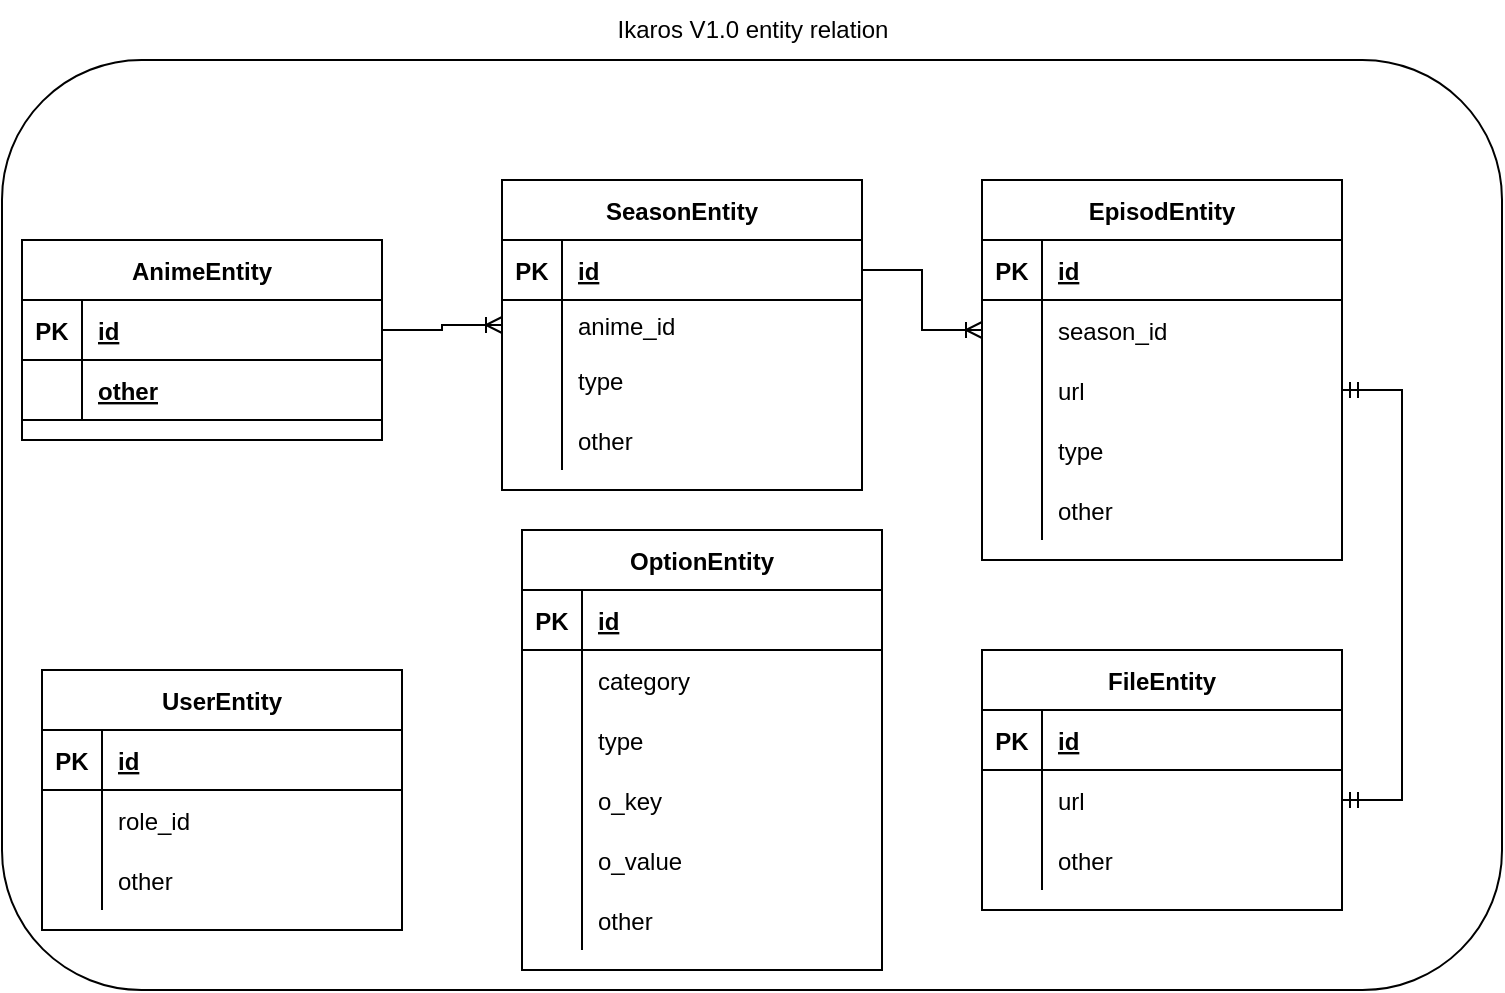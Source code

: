 <mxfile version="18.0.1" type="device"><diagram id="Q9BE5X0K78DZYPig2TmE" name="第 1 页"><mxGraphModel dx="1102" dy="865" grid="1" gridSize="10" guides="1" tooltips="1" connect="1" arrows="1" fold="1" page="1" pageScale="1" pageWidth="827" pageHeight="1169" math="0" shadow="0"><root><mxCell id="0"/><mxCell id="1" parent="0"/><mxCell id="blquwnegzs79eqB1X6TL-129" value="" style="rounded=1;whiteSpace=wrap;html=1;" parent="1" vertex="1"><mxGeometry x="30" y="45" width="750" height="465" as="geometry"/></mxCell><mxCell id="blquwnegzs79eqB1X6TL-6" value="AnimeEntity" style="shape=table;startSize=30;container=1;collapsible=1;childLayout=tableLayout;fixedRows=1;rowLines=0;fontStyle=1;align=center;resizeLast=1;" parent="1" vertex="1"><mxGeometry x="40" y="135" width="180" height="100" as="geometry"><mxRectangle x="90" y="425" width="110" height="30" as="alternateBounds"/></mxGeometry></mxCell><mxCell id="blquwnegzs79eqB1X6TL-7" value="" style="shape=tableRow;horizontal=0;startSize=0;swimlaneHead=0;swimlaneBody=0;fillColor=none;collapsible=0;dropTarget=0;points=[[0,0.5],[1,0.5]];portConstraint=eastwest;top=0;left=0;right=0;bottom=1;" parent="blquwnegzs79eqB1X6TL-6" vertex="1"><mxGeometry y="30" width="180" height="30" as="geometry"/></mxCell><mxCell id="blquwnegzs79eqB1X6TL-8" value="PK" style="shape=partialRectangle;connectable=0;fillColor=none;top=0;left=0;bottom=0;right=0;fontStyle=1;overflow=hidden;" parent="blquwnegzs79eqB1X6TL-7" vertex="1"><mxGeometry width="30" height="30" as="geometry"><mxRectangle width="30" height="30" as="alternateBounds"/></mxGeometry></mxCell><mxCell id="blquwnegzs79eqB1X6TL-9" value="id" style="shape=partialRectangle;connectable=0;fillColor=none;top=0;left=0;bottom=0;right=0;align=left;spacingLeft=6;fontStyle=5;overflow=hidden;" parent="blquwnegzs79eqB1X6TL-7" vertex="1"><mxGeometry x="30" width="150" height="30" as="geometry"><mxRectangle width="150" height="30" as="alternateBounds"/></mxGeometry></mxCell><mxCell id="blquwnegzs79eqB1X6TL-100" style="shape=tableRow;horizontal=0;startSize=0;swimlaneHead=0;swimlaneBody=0;fillColor=none;collapsible=0;dropTarget=0;points=[[0,0.5],[1,0.5]];portConstraint=eastwest;top=0;left=0;right=0;bottom=1;" parent="blquwnegzs79eqB1X6TL-6" vertex="1"><mxGeometry y="60" width="180" height="30" as="geometry"/></mxCell><mxCell id="blquwnegzs79eqB1X6TL-101" style="shape=partialRectangle;connectable=0;fillColor=none;top=0;left=0;bottom=0;right=0;fontStyle=1;overflow=hidden;" parent="blquwnegzs79eqB1X6TL-100" vertex="1"><mxGeometry width="30" height="30" as="geometry"><mxRectangle width="30" height="30" as="alternateBounds"/></mxGeometry></mxCell><mxCell id="blquwnegzs79eqB1X6TL-102" value="other" style="shape=partialRectangle;connectable=0;fillColor=none;top=0;left=0;bottom=0;right=0;align=left;spacingLeft=6;fontStyle=5;overflow=hidden;" parent="blquwnegzs79eqB1X6TL-100" vertex="1"><mxGeometry x="30" width="150" height="30" as="geometry"><mxRectangle width="150" height="30" as="alternateBounds"/></mxGeometry></mxCell><mxCell id="blquwnegzs79eqB1X6TL-19" value="SeasonEntity" style="shape=table;startSize=30;container=1;collapsible=1;childLayout=tableLayout;fixedRows=1;rowLines=0;fontStyle=1;align=center;resizeLast=1;" parent="1" vertex="1"><mxGeometry x="280" y="105" width="180" height="155" as="geometry"><mxRectangle x="90" y="425" width="110" height="30" as="alternateBounds"/></mxGeometry></mxCell><mxCell id="blquwnegzs79eqB1X6TL-20" value="" style="shape=tableRow;horizontal=0;startSize=0;swimlaneHead=0;swimlaneBody=0;fillColor=none;collapsible=0;dropTarget=0;points=[[0,0.5],[1,0.5]];portConstraint=eastwest;top=0;left=0;right=0;bottom=1;" parent="blquwnegzs79eqB1X6TL-19" vertex="1"><mxGeometry y="30" width="180" height="30" as="geometry"/></mxCell><mxCell id="blquwnegzs79eqB1X6TL-21" value="PK" style="shape=partialRectangle;connectable=0;fillColor=none;top=0;left=0;bottom=0;right=0;fontStyle=1;overflow=hidden;" parent="blquwnegzs79eqB1X6TL-20" vertex="1"><mxGeometry width="30" height="30" as="geometry"><mxRectangle width="30" height="30" as="alternateBounds"/></mxGeometry></mxCell><mxCell id="blquwnegzs79eqB1X6TL-22" value="id" style="shape=partialRectangle;connectable=0;fillColor=none;top=0;left=0;bottom=0;right=0;align=left;spacingLeft=6;fontStyle=5;overflow=hidden;" parent="blquwnegzs79eqB1X6TL-20" vertex="1"><mxGeometry x="30" width="150" height="30" as="geometry"><mxRectangle width="150" height="30" as="alternateBounds"/></mxGeometry></mxCell><mxCell id="blquwnegzs79eqB1X6TL-23" value="" style="shape=tableRow;horizontal=0;startSize=0;swimlaneHead=0;swimlaneBody=0;fillColor=none;collapsible=0;dropTarget=0;points=[[0,0.5],[1,0.5]];portConstraint=eastwest;top=0;left=0;right=0;bottom=0;" parent="blquwnegzs79eqB1X6TL-19" vertex="1"><mxGeometry y="60" width="180" height="25" as="geometry"/></mxCell><mxCell id="blquwnegzs79eqB1X6TL-24" value="" style="shape=partialRectangle;connectable=0;fillColor=none;top=0;left=0;bottom=0;right=0;editable=1;overflow=hidden;" parent="blquwnegzs79eqB1X6TL-23" vertex="1"><mxGeometry width="30" height="25" as="geometry"><mxRectangle width="30" height="25" as="alternateBounds"/></mxGeometry></mxCell><mxCell id="blquwnegzs79eqB1X6TL-25" value="anime_id" style="shape=partialRectangle;connectable=0;fillColor=none;top=0;left=0;bottom=0;right=0;align=left;spacingLeft=6;overflow=hidden;" parent="blquwnegzs79eqB1X6TL-23" vertex="1"><mxGeometry x="30" width="150" height="25" as="geometry"><mxRectangle width="150" height="25" as="alternateBounds"/></mxGeometry></mxCell><mxCell id="blquwnegzs79eqB1X6TL-147" style="shape=tableRow;horizontal=0;startSize=0;swimlaneHead=0;swimlaneBody=0;fillColor=none;collapsible=0;dropTarget=0;points=[[0,0.5],[1,0.5]];portConstraint=eastwest;top=0;left=0;right=0;bottom=0;" parent="blquwnegzs79eqB1X6TL-19" vertex="1"><mxGeometry y="85" width="180" height="30" as="geometry"/></mxCell><mxCell id="blquwnegzs79eqB1X6TL-148" style="shape=partialRectangle;connectable=0;fillColor=none;top=0;left=0;bottom=0;right=0;editable=1;overflow=hidden;" parent="blquwnegzs79eqB1X6TL-147" vertex="1"><mxGeometry width="30" height="30" as="geometry"><mxRectangle width="30" height="30" as="alternateBounds"/></mxGeometry></mxCell><mxCell id="blquwnegzs79eqB1X6TL-149" value="type" style="shape=partialRectangle;connectable=0;fillColor=none;top=0;left=0;bottom=0;right=0;align=left;spacingLeft=6;overflow=hidden;" parent="blquwnegzs79eqB1X6TL-147" vertex="1"><mxGeometry x="30" width="150" height="30" as="geometry"><mxRectangle width="150" height="30" as="alternateBounds"/></mxGeometry></mxCell><mxCell id="blquwnegzs79eqB1X6TL-26" value="" style="shape=tableRow;horizontal=0;startSize=0;swimlaneHead=0;swimlaneBody=0;fillColor=none;collapsible=0;dropTarget=0;points=[[0,0.5],[1,0.5]];portConstraint=eastwest;top=0;left=0;right=0;bottom=0;" parent="blquwnegzs79eqB1X6TL-19" vertex="1"><mxGeometry y="115" width="180" height="30" as="geometry"/></mxCell><mxCell id="blquwnegzs79eqB1X6TL-27" value="" style="shape=partialRectangle;connectable=0;fillColor=none;top=0;left=0;bottom=0;right=0;editable=1;overflow=hidden;" parent="blquwnegzs79eqB1X6TL-26" vertex="1"><mxGeometry width="30" height="30" as="geometry"><mxRectangle width="30" height="30" as="alternateBounds"/></mxGeometry></mxCell><mxCell id="blquwnegzs79eqB1X6TL-28" value="other" style="shape=partialRectangle;connectable=0;fillColor=none;top=0;left=0;bottom=0;right=0;align=left;spacingLeft=6;overflow=hidden;" parent="blquwnegzs79eqB1X6TL-26" vertex="1"><mxGeometry x="30" width="150" height="30" as="geometry"><mxRectangle width="150" height="30" as="alternateBounds"/></mxGeometry></mxCell><mxCell id="blquwnegzs79eqB1X6TL-32" value="EpisodEntity" style="shape=table;startSize=30;container=1;collapsible=1;childLayout=tableLayout;fixedRows=1;rowLines=0;fontStyle=1;align=center;resizeLast=1;" parent="1" vertex="1"><mxGeometry x="520" y="105" width="180" height="190" as="geometry"><mxRectangle x="90" y="425" width="110" height="30" as="alternateBounds"/></mxGeometry></mxCell><mxCell id="blquwnegzs79eqB1X6TL-33" value="" style="shape=tableRow;horizontal=0;startSize=0;swimlaneHead=0;swimlaneBody=0;fillColor=none;collapsible=0;dropTarget=0;points=[[0,0.5],[1,0.5]];portConstraint=eastwest;top=0;left=0;right=0;bottom=1;" parent="blquwnegzs79eqB1X6TL-32" vertex="1"><mxGeometry y="30" width="180" height="30" as="geometry"/></mxCell><mxCell id="blquwnegzs79eqB1X6TL-34" value="PK" style="shape=partialRectangle;connectable=0;fillColor=none;top=0;left=0;bottom=0;right=0;fontStyle=1;overflow=hidden;" parent="blquwnegzs79eqB1X6TL-33" vertex="1"><mxGeometry width="30" height="30" as="geometry"><mxRectangle width="30" height="30" as="alternateBounds"/></mxGeometry></mxCell><mxCell id="blquwnegzs79eqB1X6TL-35" value="id" style="shape=partialRectangle;connectable=0;fillColor=none;top=0;left=0;bottom=0;right=0;align=left;spacingLeft=6;fontStyle=5;overflow=hidden;" parent="blquwnegzs79eqB1X6TL-33" vertex="1"><mxGeometry x="30" width="150" height="30" as="geometry"><mxRectangle width="150" height="30" as="alternateBounds"/></mxGeometry></mxCell><mxCell id="blquwnegzs79eqB1X6TL-36" value="" style="shape=tableRow;horizontal=0;startSize=0;swimlaneHead=0;swimlaneBody=0;fillColor=none;collapsible=0;dropTarget=0;points=[[0,0.5],[1,0.5]];portConstraint=eastwest;top=0;left=0;right=0;bottom=0;" parent="blquwnegzs79eqB1X6TL-32" vertex="1"><mxGeometry y="60" width="180" height="30" as="geometry"/></mxCell><mxCell id="blquwnegzs79eqB1X6TL-37" value="" style="shape=partialRectangle;connectable=0;fillColor=none;top=0;left=0;bottom=0;right=0;editable=1;overflow=hidden;" parent="blquwnegzs79eqB1X6TL-36" vertex="1"><mxGeometry width="30" height="30" as="geometry"><mxRectangle width="30" height="30" as="alternateBounds"/></mxGeometry></mxCell><mxCell id="blquwnegzs79eqB1X6TL-38" value="season_id" style="shape=partialRectangle;connectable=0;fillColor=none;top=0;left=0;bottom=0;right=0;align=left;spacingLeft=6;overflow=hidden;" parent="blquwnegzs79eqB1X6TL-36" vertex="1"><mxGeometry x="30" width="150" height="30" as="geometry"><mxRectangle width="150" height="30" as="alternateBounds"/></mxGeometry></mxCell><mxCell id="blquwnegzs79eqB1X6TL-39" value="" style="shape=tableRow;horizontal=0;startSize=0;swimlaneHead=0;swimlaneBody=0;fillColor=none;collapsible=0;dropTarget=0;points=[[0,0.5],[1,0.5]];portConstraint=eastwest;top=0;left=0;right=0;bottom=0;" parent="blquwnegzs79eqB1X6TL-32" vertex="1"><mxGeometry y="90" width="180" height="30" as="geometry"/></mxCell><mxCell id="blquwnegzs79eqB1X6TL-40" value="" style="shape=partialRectangle;connectable=0;fillColor=none;top=0;left=0;bottom=0;right=0;editable=1;overflow=hidden;" parent="blquwnegzs79eqB1X6TL-39" vertex="1"><mxGeometry width="30" height="30" as="geometry"><mxRectangle width="30" height="30" as="alternateBounds"/></mxGeometry></mxCell><mxCell id="blquwnegzs79eqB1X6TL-41" value="url" style="shape=partialRectangle;connectable=0;fillColor=none;top=0;left=0;bottom=0;right=0;align=left;spacingLeft=6;overflow=hidden;" parent="blquwnegzs79eqB1X6TL-39" vertex="1"><mxGeometry x="30" width="150" height="30" as="geometry"><mxRectangle width="150" height="30" as="alternateBounds"/></mxGeometry></mxCell><mxCell id="blquwnegzs79eqB1X6TL-150" style="shape=tableRow;horizontal=0;startSize=0;swimlaneHead=0;swimlaneBody=0;fillColor=none;collapsible=0;dropTarget=0;points=[[0,0.5],[1,0.5]];portConstraint=eastwest;top=0;left=0;right=0;bottom=0;" parent="blquwnegzs79eqB1X6TL-32" vertex="1"><mxGeometry y="120" width="180" height="30" as="geometry"/></mxCell><mxCell id="blquwnegzs79eqB1X6TL-151" style="shape=partialRectangle;connectable=0;fillColor=none;top=0;left=0;bottom=0;right=0;editable=1;overflow=hidden;" parent="blquwnegzs79eqB1X6TL-150" vertex="1"><mxGeometry width="30" height="30" as="geometry"><mxRectangle width="30" height="30" as="alternateBounds"/></mxGeometry></mxCell><mxCell id="blquwnegzs79eqB1X6TL-152" value="type" style="shape=partialRectangle;connectable=0;fillColor=none;top=0;left=0;bottom=0;right=0;align=left;spacingLeft=6;overflow=hidden;" parent="blquwnegzs79eqB1X6TL-150" vertex="1"><mxGeometry x="30" width="150" height="30" as="geometry"><mxRectangle width="150" height="30" as="alternateBounds"/></mxGeometry></mxCell><mxCell id="blquwnegzs79eqB1X6TL-42" value="" style="shape=tableRow;horizontal=0;startSize=0;swimlaneHead=0;swimlaneBody=0;fillColor=none;collapsible=0;dropTarget=0;points=[[0,0.5],[1,0.5]];portConstraint=eastwest;top=0;left=0;right=0;bottom=0;" parent="blquwnegzs79eqB1X6TL-32" vertex="1"><mxGeometry y="150" width="180" height="30" as="geometry"/></mxCell><mxCell id="blquwnegzs79eqB1X6TL-43" value="" style="shape=partialRectangle;connectable=0;fillColor=none;top=0;left=0;bottom=0;right=0;editable=1;overflow=hidden;" parent="blquwnegzs79eqB1X6TL-42" vertex="1"><mxGeometry width="30" height="30" as="geometry"><mxRectangle width="30" height="30" as="alternateBounds"/></mxGeometry></mxCell><mxCell id="blquwnegzs79eqB1X6TL-44" value="other" style="shape=partialRectangle;connectable=0;fillColor=none;top=0;left=0;bottom=0;right=0;align=left;spacingLeft=6;overflow=hidden;" parent="blquwnegzs79eqB1X6TL-42" vertex="1"><mxGeometry x="30" width="150" height="30" as="geometry"><mxRectangle width="150" height="30" as="alternateBounds"/></mxGeometry></mxCell><mxCell id="blquwnegzs79eqB1X6TL-48" value="FileEntity" style="shape=table;startSize=30;container=1;collapsible=1;childLayout=tableLayout;fixedRows=1;rowLines=0;fontStyle=1;align=center;resizeLast=1;" parent="1" vertex="1"><mxGeometry x="520" y="340" width="180" height="130" as="geometry"><mxRectangle x="90" y="425" width="110" height="30" as="alternateBounds"/></mxGeometry></mxCell><mxCell id="blquwnegzs79eqB1X6TL-49" value="" style="shape=tableRow;horizontal=0;startSize=0;swimlaneHead=0;swimlaneBody=0;fillColor=none;collapsible=0;dropTarget=0;points=[[0,0.5],[1,0.5]];portConstraint=eastwest;top=0;left=0;right=0;bottom=1;" parent="blquwnegzs79eqB1X6TL-48" vertex="1"><mxGeometry y="30" width="180" height="30" as="geometry"/></mxCell><mxCell id="blquwnegzs79eqB1X6TL-50" value="PK" style="shape=partialRectangle;connectable=0;fillColor=none;top=0;left=0;bottom=0;right=0;fontStyle=1;overflow=hidden;" parent="blquwnegzs79eqB1X6TL-49" vertex="1"><mxGeometry width="30" height="30" as="geometry"><mxRectangle width="30" height="30" as="alternateBounds"/></mxGeometry></mxCell><mxCell id="blquwnegzs79eqB1X6TL-51" value="id" style="shape=partialRectangle;connectable=0;fillColor=none;top=0;left=0;bottom=0;right=0;align=left;spacingLeft=6;fontStyle=5;overflow=hidden;" parent="blquwnegzs79eqB1X6TL-49" vertex="1"><mxGeometry x="30" width="150" height="30" as="geometry"><mxRectangle width="150" height="30" as="alternateBounds"/></mxGeometry></mxCell><mxCell id="blquwnegzs79eqB1X6TL-52" value="" style="shape=tableRow;horizontal=0;startSize=0;swimlaneHead=0;swimlaneBody=0;fillColor=none;collapsible=0;dropTarget=0;points=[[0,0.5],[1,0.5]];portConstraint=eastwest;top=0;left=0;right=0;bottom=0;" parent="blquwnegzs79eqB1X6TL-48" vertex="1"><mxGeometry y="60" width="180" height="30" as="geometry"/></mxCell><mxCell id="blquwnegzs79eqB1X6TL-53" value="" style="shape=partialRectangle;connectable=0;fillColor=none;top=0;left=0;bottom=0;right=0;editable=1;overflow=hidden;" parent="blquwnegzs79eqB1X6TL-52" vertex="1"><mxGeometry width="30" height="30" as="geometry"><mxRectangle width="30" height="30" as="alternateBounds"/></mxGeometry></mxCell><mxCell id="blquwnegzs79eqB1X6TL-54" value="url" style="shape=partialRectangle;connectable=0;fillColor=none;top=0;left=0;bottom=0;right=0;align=left;spacingLeft=6;overflow=hidden;" parent="blquwnegzs79eqB1X6TL-52" vertex="1"><mxGeometry x="30" width="150" height="30" as="geometry"><mxRectangle width="150" height="30" as="alternateBounds"/></mxGeometry></mxCell><mxCell id="blquwnegzs79eqB1X6TL-55" value="" style="shape=tableRow;horizontal=0;startSize=0;swimlaneHead=0;swimlaneBody=0;fillColor=none;collapsible=0;dropTarget=0;points=[[0,0.5],[1,0.5]];portConstraint=eastwest;top=0;left=0;right=0;bottom=0;" parent="blquwnegzs79eqB1X6TL-48" vertex="1"><mxGeometry y="90" width="180" height="30" as="geometry"/></mxCell><mxCell id="blquwnegzs79eqB1X6TL-56" value="" style="shape=partialRectangle;connectable=0;fillColor=none;top=0;left=0;bottom=0;right=0;editable=1;overflow=hidden;" parent="blquwnegzs79eqB1X6TL-55" vertex="1"><mxGeometry width="30" height="30" as="geometry"><mxRectangle width="30" height="30" as="alternateBounds"/></mxGeometry></mxCell><mxCell id="blquwnegzs79eqB1X6TL-57" value="other" style="shape=partialRectangle;connectable=0;fillColor=none;top=0;left=0;bottom=0;right=0;align=left;spacingLeft=6;overflow=hidden;" parent="blquwnegzs79eqB1X6TL-55" vertex="1"><mxGeometry x="30" width="150" height="30" as="geometry"><mxRectangle width="150" height="30" as="alternateBounds"/></mxGeometry></mxCell><mxCell id="blquwnegzs79eqB1X6TL-61" value="" style="edgeStyle=entityRelationEdgeStyle;fontSize=12;html=1;endArrow=ERoneToMany;rounded=0;exitX=1;exitY=0.5;exitDx=0;exitDy=0;entryX=0;entryY=0.5;entryDx=0;entryDy=0;" parent="1" source="blquwnegzs79eqB1X6TL-7" target="blquwnegzs79eqB1X6TL-23" edge="1"><mxGeometry width="100" height="100" relative="1" as="geometry"><mxPoint x="390" y="435" as="sourcePoint"/><mxPoint x="490" y="335" as="targetPoint"/></mxGeometry></mxCell><mxCell id="blquwnegzs79eqB1X6TL-62" value="" style="edgeStyle=entityRelationEdgeStyle;fontSize=12;html=1;endArrow=ERoneToMany;rounded=0;exitX=1;exitY=0.5;exitDx=0;exitDy=0;entryX=0;entryY=0.5;entryDx=0;entryDy=0;" parent="1" source="blquwnegzs79eqB1X6TL-20" target="blquwnegzs79eqB1X6TL-36" edge="1"><mxGeometry width="100" height="100" relative="1" as="geometry"><mxPoint x="390" y="435" as="sourcePoint"/><mxPoint x="490" y="335" as="targetPoint"/></mxGeometry></mxCell><object label="UserEntity" placeholders="1" role_id="" id="blquwnegzs79eqB1X6TL-64"><mxCell style="shape=table;startSize=30;container=1;collapsible=1;childLayout=tableLayout;fixedRows=1;rowLines=0;fontStyle=1;align=center;resizeLast=1;" parent="1" vertex="1"><mxGeometry x="50" y="350" width="180" height="130" as="geometry"><mxRectangle x="90" y="425" width="110" height="30" as="alternateBounds"/></mxGeometry></mxCell></object><mxCell id="blquwnegzs79eqB1X6TL-65" value="" style="shape=tableRow;horizontal=0;startSize=0;swimlaneHead=0;swimlaneBody=0;fillColor=none;collapsible=0;dropTarget=0;points=[[0,0.5],[1,0.5]];portConstraint=eastwest;top=0;left=0;right=0;bottom=1;" parent="blquwnegzs79eqB1X6TL-64" vertex="1"><mxGeometry y="30" width="180" height="30" as="geometry"/></mxCell><mxCell id="blquwnegzs79eqB1X6TL-66" value="PK" style="shape=partialRectangle;connectable=0;fillColor=none;top=0;left=0;bottom=0;right=0;fontStyle=1;overflow=hidden;" parent="blquwnegzs79eqB1X6TL-65" vertex="1"><mxGeometry width="30" height="30" as="geometry"><mxRectangle width="30" height="30" as="alternateBounds"/></mxGeometry></mxCell><mxCell id="blquwnegzs79eqB1X6TL-67" value="id" style="shape=partialRectangle;connectable=0;fillColor=none;top=0;left=0;bottom=0;right=0;align=left;spacingLeft=6;fontStyle=5;overflow=hidden;" parent="blquwnegzs79eqB1X6TL-65" vertex="1"><mxGeometry x="30" width="150" height="30" as="geometry"><mxRectangle width="150" height="30" as="alternateBounds"/></mxGeometry></mxCell><mxCell id="blquwnegzs79eqB1X6TL-68" value="" style="shape=tableRow;horizontal=0;startSize=0;swimlaneHead=0;swimlaneBody=0;fillColor=none;collapsible=0;dropTarget=0;points=[[0,0.5],[1,0.5]];portConstraint=eastwest;top=0;left=0;right=0;bottom=0;" parent="blquwnegzs79eqB1X6TL-64" vertex="1"><mxGeometry y="60" width="180" height="30" as="geometry"/></mxCell><mxCell id="blquwnegzs79eqB1X6TL-69" value="" style="shape=partialRectangle;connectable=0;fillColor=none;top=0;left=0;bottom=0;right=0;editable=1;overflow=hidden;" parent="blquwnegzs79eqB1X6TL-68" vertex="1"><mxGeometry width="30" height="30" as="geometry"><mxRectangle width="30" height="30" as="alternateBounds"/></mxGeometry></mxCell><mxCell id="blquwnegzs79eqB1X6TL-70" value="role_id" style="shape=partialRectangle;connectable=0;fillColor=none;top=0;left=0;bottom=0;right=0;align=left;spacingLeft=6;overflow=hidden;" parent="blquwnegzs79eqB1X6TL-68" vertex="1"><mxGeometry x="30" width="150" height="30" as="geometry"><mxRectangle width="150" height="30" as="alternateBounds"/></mxGeometry></mxCell><mxCell id="blquwnegzs79eqB1X6TL-74" value="" style="shape=tableRow;horizontal=0;startSize=0;swimlaneHead=0;swimlaneBody=0;fillColor=none;collapsible=0;dropTarget=0;points=[[0,0.5],[1,0.5]];portConstraint=eastwest;top=0;left=0;right=0;bottom=0;" parent="blquwnegzs79eqB1X6TL-64" vertex="1"><mxGeometry y="90" width="180" height="30" as="geometry"/></mxCell><mxCell id="blquwnegzs79eqB1X6TL-75" value="" style="shape=partialRectangle;connectable=0;fillColor=none;top=0;left=0;bottom=0;right=0;editable=1;overflow=hidden;" parent="blquwnegzs79eqB1X6TL-74" vertex="1"><mxGeometry width="30" height="30" as="geometry"><mxRectangle width="30" height="30" as="alternateBounds"/></mxGeometry></mxCell><mxCell id="blquwnegzs79eqB1X6TL-76" value="other" style="shape=partialRectangle;connectable=0;fillColor=none;top=0;left=0;bottom=0;right=0;align=left;spacingLeft=6;overflow=hidden;" parent="blquwnegzs79eqB1X6TL-74" vertex="1"><mxGeometry x="30" width="150" height="30" as="geometry"><mxRectangle width="150" height="30" as="alternateBounds"/></mxGeometry></mxCell><mxCell id="blquwnegzs79eqB1X6TL-63" value="" style="edgeStyle=entityRelationEdgeStyle;fontSize=12;html=1;endArrow=ERmandOne;startArrow=ERmandOne;rounded=0;entryX=1;entryY=0.5;entryDx=0;entryDy=0;exitX=1;exitY=0.5;exitDx=0;exitDy=0;" parent="1" source="blquwnegzs79eqB1X6TL-39" target="blquwnegzs79eqB1X6TL-52" edge="1"><mxGeometry width="100" height="100" relative="1" as="geometry"><mxPoint x="390" y="435" as="sourcePoint"/><mxPoint x="490" y="395" as="targetPoint"/></mxGeometry></mxCell><mxCell id="blquwnegzs79eqB1X6TL-130" value="Ikaros V1.0 entity relation" style="text;html=1;align=center;verticalAlign=middle;resizable=0;points=[];autosize=1;strokeColor=none;fillColor=none;" parent="1" vertex="1"><mxGeometry x="325" y="15" width="160" height="30" as="geometry"/></mxCell><object label="OptionEntity" placeholders="1" role_id="" id="blquwnegzs79eqB1X6TL-131"><mxCell style="shape=table;startSize=30;container=1;collapsible=1;childLayout=tableLayout;fixedRows=1;rowLines=0;fontStyle=1;align=center;resizeLast=1;" parent="1" vertex="1"><mxGeometry x="290" y="280" width="180" height="220" as="geometry"><mxRectangle x="90" y="425" width="110" height="30" as="alternateBounds"/></mxGeometry></mxCell></object><mxCell id="blquwnegzs79eqB1X6TL-132" value="" style="shape=tableRow;horizontal=0;startSize=0;swimlaneHead=0;swimlaneBody=0;fillColor=none;collapsible=0;dropTarget=0;points=[[0,0.5],[1,0.5]];portConstraint=eastwest;top=0;left=0;right=0;bottom=1;" parent="blquwnegzs79eqB1X6TL-131" vertex="1"><mxGeometry y="30" width="180" height="30" as="geometry"/></mxCell><mxCell id="blquwnegzs79eqB1X6TL-133" value="PK" style="shape=partialRectangle;connectable=0;fillColor=none;top=0;left=0;bottom=0;right=0;fontStyle=1;overflow=hidden;" parent="blquwnegzs79eqB1X6TL-132" vertex="1"><mxGeometry width="30" height="30" as="geometry"><mxRectangle width="30" height="30" as="alternateBounds"/></mxGeometry></mxCell><mxCell id="blquwnegzs79eqB1X6TL-134" value="id" style="shape=partialRectangle;connectable=0;fillColor=none;top=0;left=0;bottom=0;right=0;align=left;spacingLeft=6;fontStyle=5;overflow=hidden;" parent="blquwnegzs79eqB1X6TL-132" vertex="1"><mxGeometry x="30" width="150" height="30" as="geometry"><mxRectangle width="150" height="30" as="alternateBounds"/></mxGeometry></mxCell><mxCell id="1aOZlCVYu9Orn2gvpq9L-7" style="shape=tableRow;horizontal=0;startSize=0;swimlaneHead=0;swimlaneBody=0;fillColor=none;collapsible=0;dropTarget=0;points=[[0,0.5],[1,0.5]];portConstraint=eastwest;top=0;left=0;right=0;bottom=0;" parent="blquwnegzs79eqB1X6TL-131" vertex="1"><mxGeometry y="60" width="180" height="30" as="geometry"/></mxCell><mxCell id="1aOZlCVYu9Orn2gvpq9L-8" style="shape=partialRectangle;connectable=0;fillColor=none;top=0;left=0;bottom=0;right=0;editable=1;overflow=hidden;" parent="1aOZlCVYu9Orn2gvpq9L-7" vertex="1"><mxGeometry width="30" height="30" as="geometry"><mxRectangle width="30" height="30" as="alternateBounds"/></mxGeometry></mxCell><mxCell id="1aOZlCVYu9Orn2gvpq9L-9" value="category" style="shape=partialRectangle;connectable=0;fillColor=none;top=0;left=0;bottom=0;right=0;align=left;spacingLeft=6;overflow=hidden;" parent="1aOZlCVYu9Orn2gvpq9L-7" vertex="1"><mxGeometry x="30" width="150" height="30" as="geometry"><mxRectangle width="150" height="30" as="alternateBounds"/></mxGeometry></mxCell><mxCell id="1aOZlCVYu9Orn2gvpq9L-10" style="shape=tableRow;horizontal=0;startSize=0;swimlaneHead=0;swimlaneBody=0;fillColor=none;collapsible=0;dropTarget=0;points=[[0,0.5],[1,0.5]];portConstraint=eastwest;top=0;left=0;right=0;bottom=0;" parent="blquwnegzs79eqB1X6TL-131" vertex="1"><mxGeometry y="90" width="180" height="30" as="geometry"/></mxCell><mxCell id="1aOZlCVYu9Orn2gvpq9L-11" style="shape=partialRectangle;connectable=0;fillColor=none;top=0;left=0;bottom=0;right=0;editable=1;overflow=hidden;" parent="1aOZlCVYu9Orn2gvpq9L-10" vertex="1"><mxGeometry width="30" height="30" as="geometry"><mxRectangle width="30" height="30" as="alternateBounds"/></mxGeometry></mxCell><mxCell id="1aOZlCVYu9Orn2gvpq9L-12" value="type" style="shape=partialRectangle;connectable=0;fillColor=none;top=0;left=0;bottom=0;right=0;align=left;spacingLeft=6;overflow=hidden;" parent="1aOZlCVYu9Orn2gvpq9L-10" vertex="1"><mxGeometry x="30" width="150" height="30" as="geometry"><mxRectangle width="150" height="30" as="alternateBounds"/></mxGeometry></mxCell><mxCell id="1aOZlCVYu9Orn2gvpq9L-1" style="shape=tableRow;horizontal=0;startSize=0;swimlaneHead=0;swimlaneBody=0;fillColor=none;collapsible=0;dropTarget=0;points=[[0,0.5],[1,0.5]];portConstraint=eastwest;top=0;left=0;right=0;bottom=0;" parent="blquwnegzs79eqB1X6TL-131" vertex="1"><mxGeometry y="120" width="180" height="30" as="geometry"/></mxCell><mxCell id="1aOZlCVYu9Orn2gvpq9L-2" style="shape=partialRectangle;connectable=0;fillColor=none;top=0;left=0;bottom=0;right=0;editable=1;overflow=hidden;" parent="1aOZlCVYu9Orn2gvpq9L-1" vertex="1"><mxGeometry width="30" height="30" as="geometry"><mxRectangle width="30" height="30" as="alternateBounds"/></mxGeometry></mxCell><mxCell id="1aOZlCVYu9Orn2gvpq9L-3" value="o_key" style="shape=partialRectangle;connectable=0;fillColor=none;top=0;left=0;bottom=0;right=0;align=left;spacingLeft=6;overflow=hidden;" parent="1aOZlCVYu9Orn2gvpq9L-1" vertex="1"><mxGeometry x="30" width="150" height="30" as="geometry"><mxRectangle width="150" height="30" as="alternateBounds"/></mxGeometry></mxCell><mxCell id="1aOZlCVYu9Orn2gvpq9L-4" style="shape=tableRow;horizontal=0;startSize=0;swimlaneHead=0;swimlaneBody=0;fillColor=none;collapsible=0;dropTarget=0;points=[[0,0.5],[1,0.5]];portConstraint=eastwest;top=0;left=0;right=0;bottom=0;" parent="blquwnegzs79eqB1X6TL-131" vertex="1"><mxGeometry y="150" width="180" height="30" as="geometry"/></mxCell><mxCell id="1aOZlCVYu9Orn2gvpq9L-5" style="shape=partialRectangle;connectable=0;fillColor=none;top=0;left=0;bottom=0;right=0;editable=1;overflow=hidden;" parent="1aOZlCVYu9Orn2gvpq9L-4" vertex="1"><mxGeometry width="30" height="30" as="geometry"><mxRectangle width="30" height="30" as="alternateBounds"/></mxGeometry></mxCell><mxCell id="1aOZlCVYu9Orn2gvpq9L-6" value="o_value" style="shape=partialRectangle;connectable=0;fillColor=none;top=0;left=0;bottom=0;right=0;align=left;spacingLeft=6;overflow=hidden;" parent="1aOZlCVYu9Orn2gvpq9L-4" vertex="1"><mxGeometry x="30" width="150" height="30" as="geometry"><mxRectangle width="150" height="30" as="alternateBounds"/></mxGeometry></mxCell><mxCell id="blquwnegzs79eqB1X6TL-138" value="" style="shape=tableRow;horizontal=0;startSize=0;swimlaneHead=0;swimlaneBody=0;fillColor=none;collapsible=0;dropTarget=0;points=[[0,0.5],[1,0.5]];portConstraint=eastwest;top=0;left=0;right=0;bottom=0;" parent="blquwnegzs79eqB1X6TL-131" vertex="1"><mxGeometry y="180" width="180" height="30" as="geometry"/></mxCell><mxCell id="blquwnegzs79eqB1X6TL-139" value="" style="shape=partialRectangle;connectable=0;fillColor=none;top=0;left=0;bottom=0;right=0;editable=1;overflow=hidden;" parent="blquwnegzs79eqB1X6TL-138" vertex="1"><mxGeometry width="30" height="30" as="geometry"><mxRectangle width="30" height="30" as="alternateBounds"/></mxGeometry></mxCell><mxCell id="blquwnegzs79eqB1X6TL-140" value="other" style="shape=partialRectangle;connectable=0;fillColor=none;top=0;left=0;bottom=0;right=0;align=left;spacingLeft=6;overflow=hidden;" parent="blquwnegzs79eqB1X6TL-138" vertex="1"><mxGeometry x="30" width="150" height="30" as="geometry"><mxRectangle width="150" height="30" as="alternateBounds"/></mxGeometry></mxCell></root></mxGraphModel></diagram></mxfile>